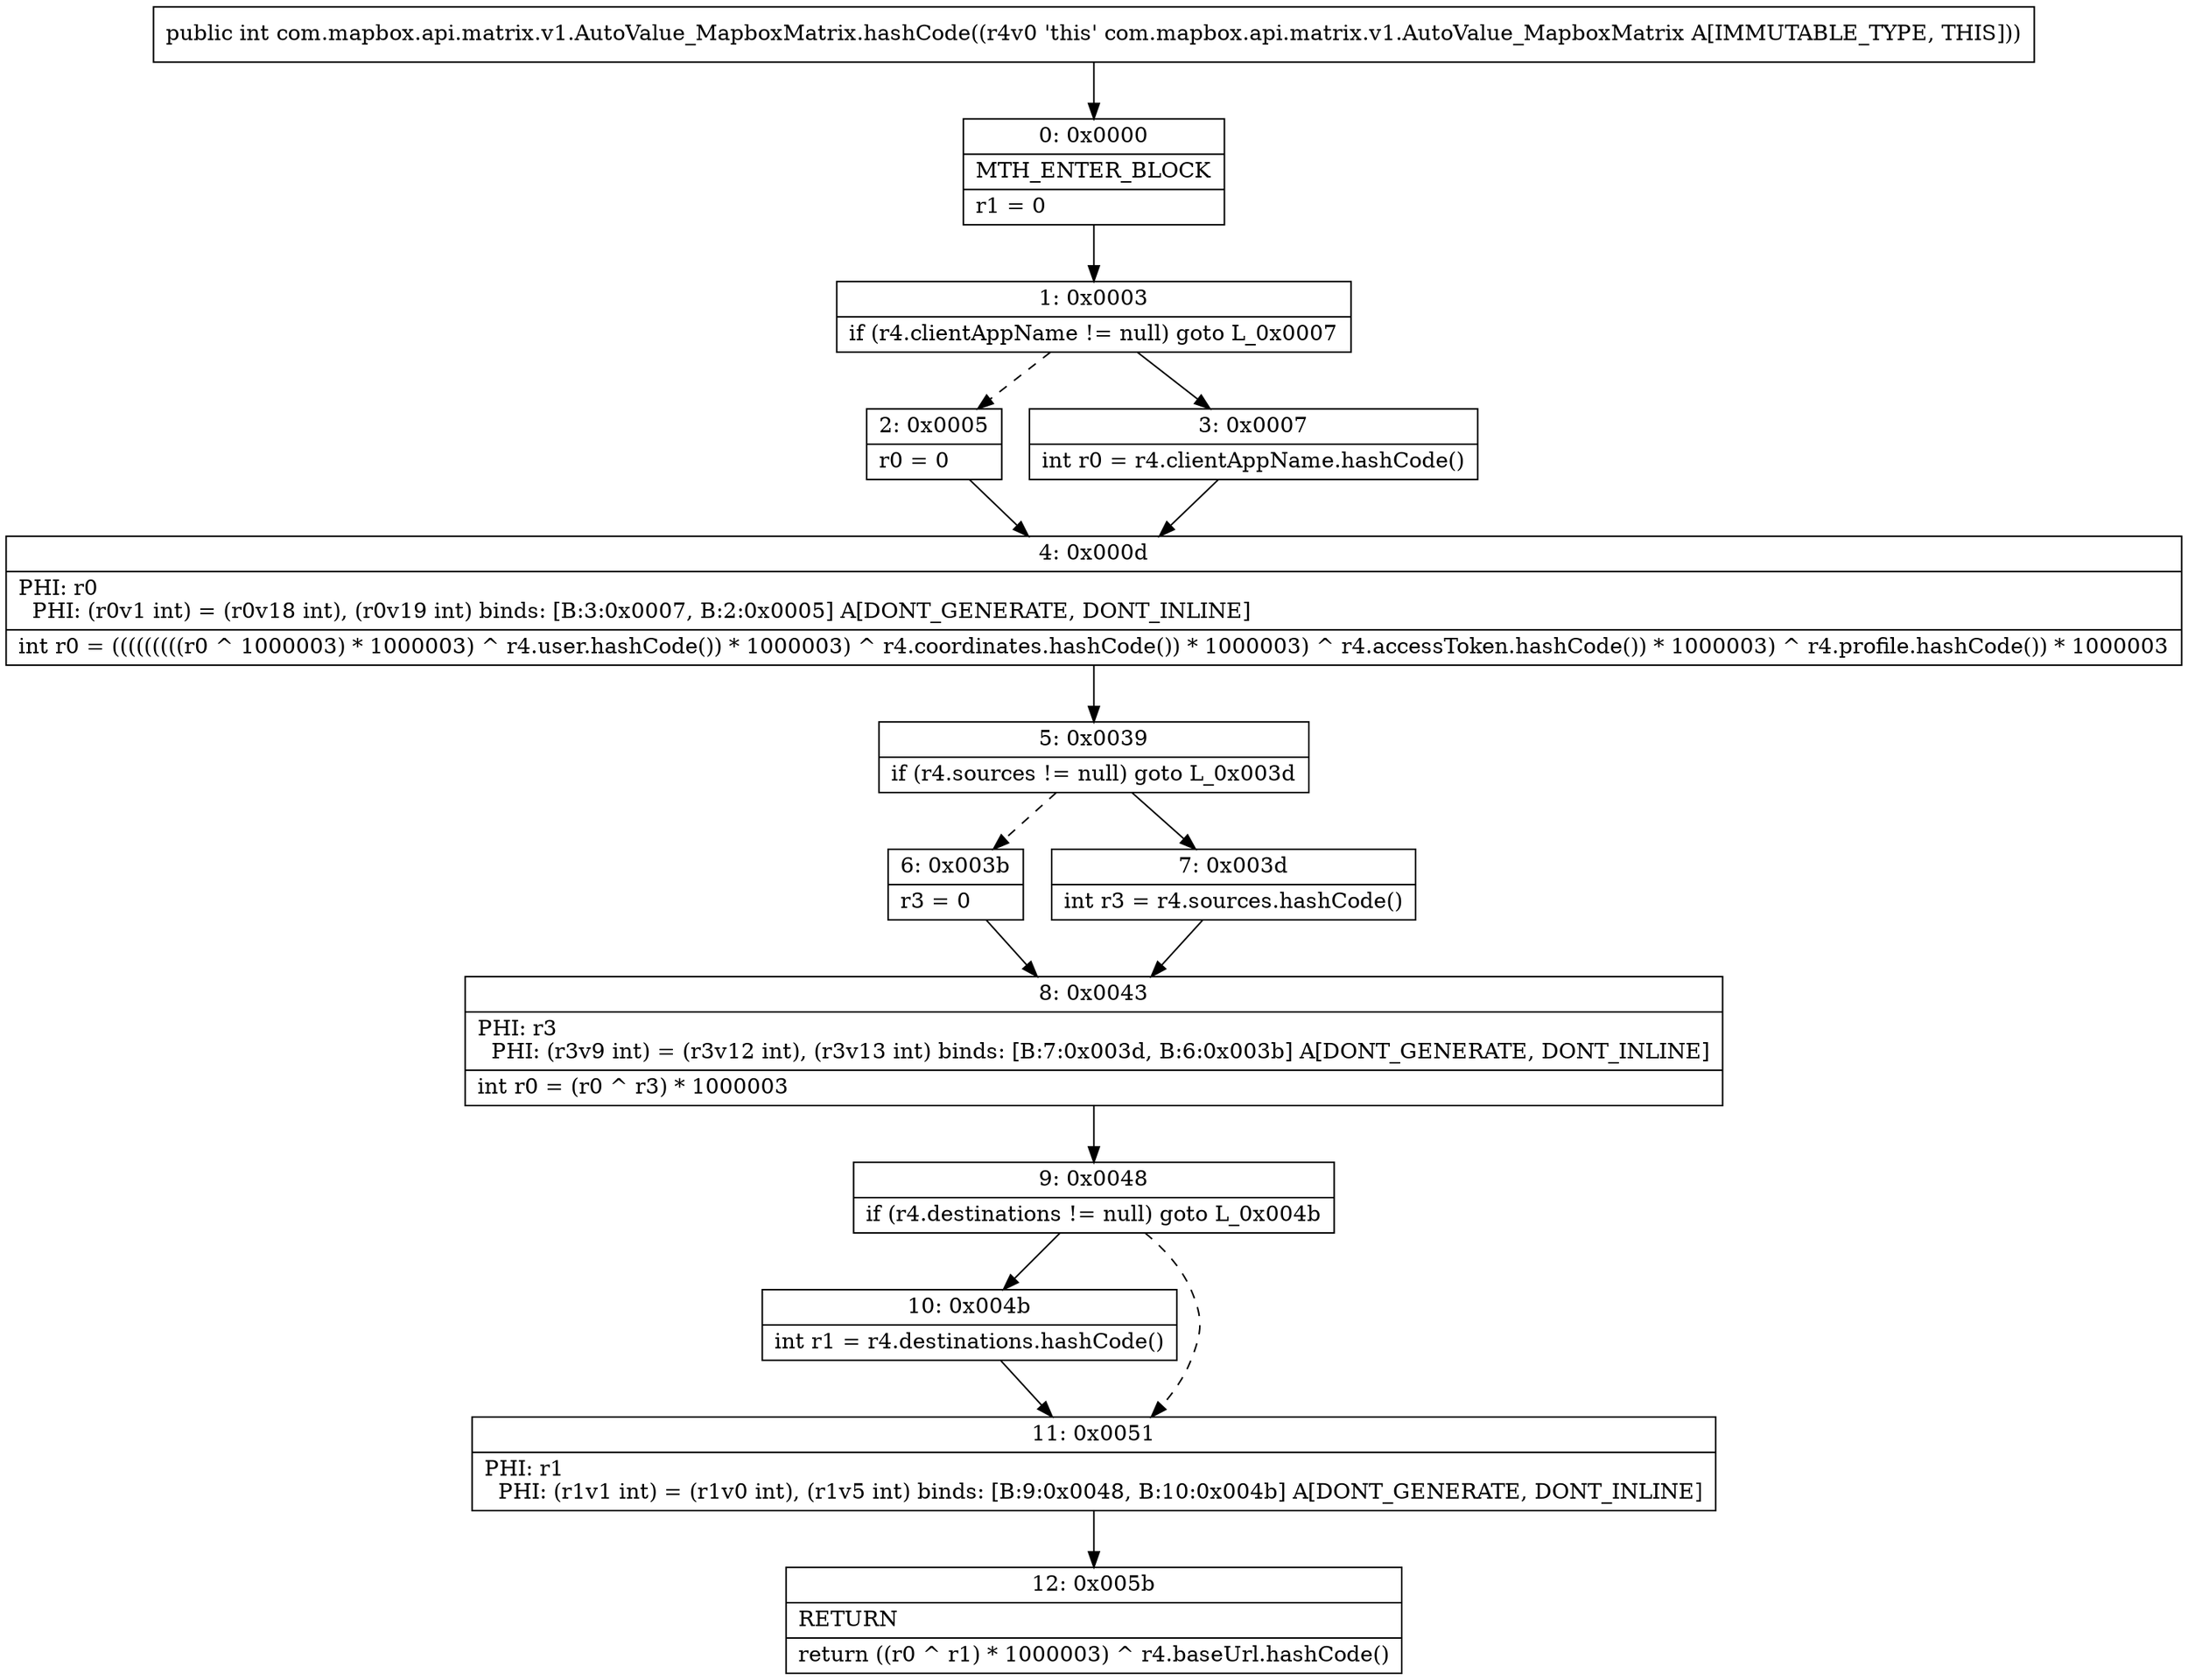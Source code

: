 digraph "CFG forcom.mapbox.api.matrix.v1.AutoValue_MapboxMatrix.hashCode()I" {
Node_0 [shape=record,label="{0\:\ 0x0000|MTH_ENTER_BLOCK\l|r1 = 0\l}"];
Node_1 [shape=record,label="{1\:\ 0x0003|if (r4.clientAppName != null) goto L_0x0007\l}"];
Node_2 [shape=record,label="{2\:\ 0x0005|r0 = 0\l}"];
Node_3 [shape=record,label="{3\:\ 0x0007|int r0 = r4.clientAppName.hashCode()\l}"];
Node_4 [shape=record,label="{4\:\ 0x000d|PHI: r0 \l  PHI: (r0v1 int) = (r0v18 int), (r0v19 int) binds: [B:3:0x0007, B:2:0x0005] A[DONT_GENERATE, DONT_INLINE]\l|int r0 = (((((((((r0 ^ 1000003) * 1000003) ^ r4.user.hashCode()) * 1000003) ^ r4.coordinates.hashCode()) * 1000003) ^ r4.accessToken.hashCode()) * 1000003) ^ r4.profile.hashCode()) * 1000003\l}"];
Node_5 [shape=record,label="{5\:\ 0x0039|if (r4.sources != null) goto L_0x003d\l}"];
Node_6 [shape=record,label="{6\:\ 0x003b|r3 = 0\l}"];
Node_7 [shape=record,label="{7\:\ 0x003d|int r3 = r4.sources.hashCode()\l}"];
Node_8 [shape=record,label="{8\:\ 0x0043|PHI: r3 \l  PHI: (r3v9 int) = (r3v12 int), (r3v13 int) binds: [B:7:0x003d, B:6:0x003b] A[DONT_GENERATE, DONT_INLINE]\l|int r0 = (r0 ^ r3) * 1000003\l}"];
Node_9 [shape=record,label="{9\:\ 0x0048|if (r4.destinations != null) goto L_0x004b\l}"];
Node_10 [shape=record,label="{10\:\ 0x004b|int r1 = r4.destinations.hashCode()\l}"];
Node_11 [shape=record,label="{11\:\ 0x0051|PHI: r1 \l  PHI: (r1v1 int) = (r1v0 int), (r1v5 int) binds: [B:9:0x0048, B:10:0x004b] A[DONT_GENERATE, DONT_INLINE]\l}"];
Node_12 [shape=record,label="{12\:\ 0x005b|RETURN\l|return ((r0 ^ r1) * 1000003) ^ r4.baseUrl.hashCode()\l}"];
MethodNode[shape=record,label="{public int com.mapbox.api.matrix.v1.AutoValue_MapboxMatrix.hashCode((r4v0 'this' com.mapbox.api.matrix.v1.AutoValue_MapboxMatrix A[IMMUTABLE_TYPE, THIS])) }"];
MethodNode -> Node_0;
Node_0 -> Node_1;
Node_1 -> Node_2[style=dashed];
Node_1 -> Node_3;
Node_2 -> Node_4;
Node_3 -> Node_4;
Node_4 -> Node_5;
Node_5 -> Node_6[style=dashed];
Node_5 -> Node_7;
Node_6 -> Node_8;
Node_7 -> Node_8;
Node_8 -> Node_9;
Node_9 -> Node_10;
Node_9 -> Node_11[style=dashed];
Node_10 -> Node_11;
Node_11 -> Node_12;
}


